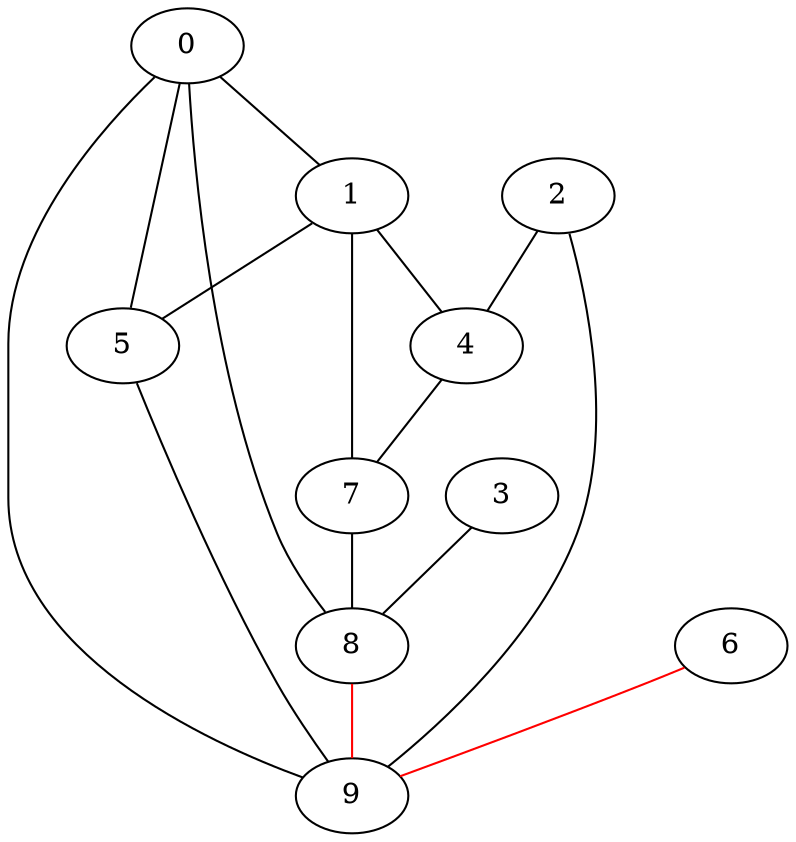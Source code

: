 graph G{
0--1;
0--5;
0--8;
0--9;
1--4;
1--5;
1--7;
2--4;
2--9;
3--8;
4--7;
5--9;
6--9 [color=red];
7--8;
8--9 [color=red];
}